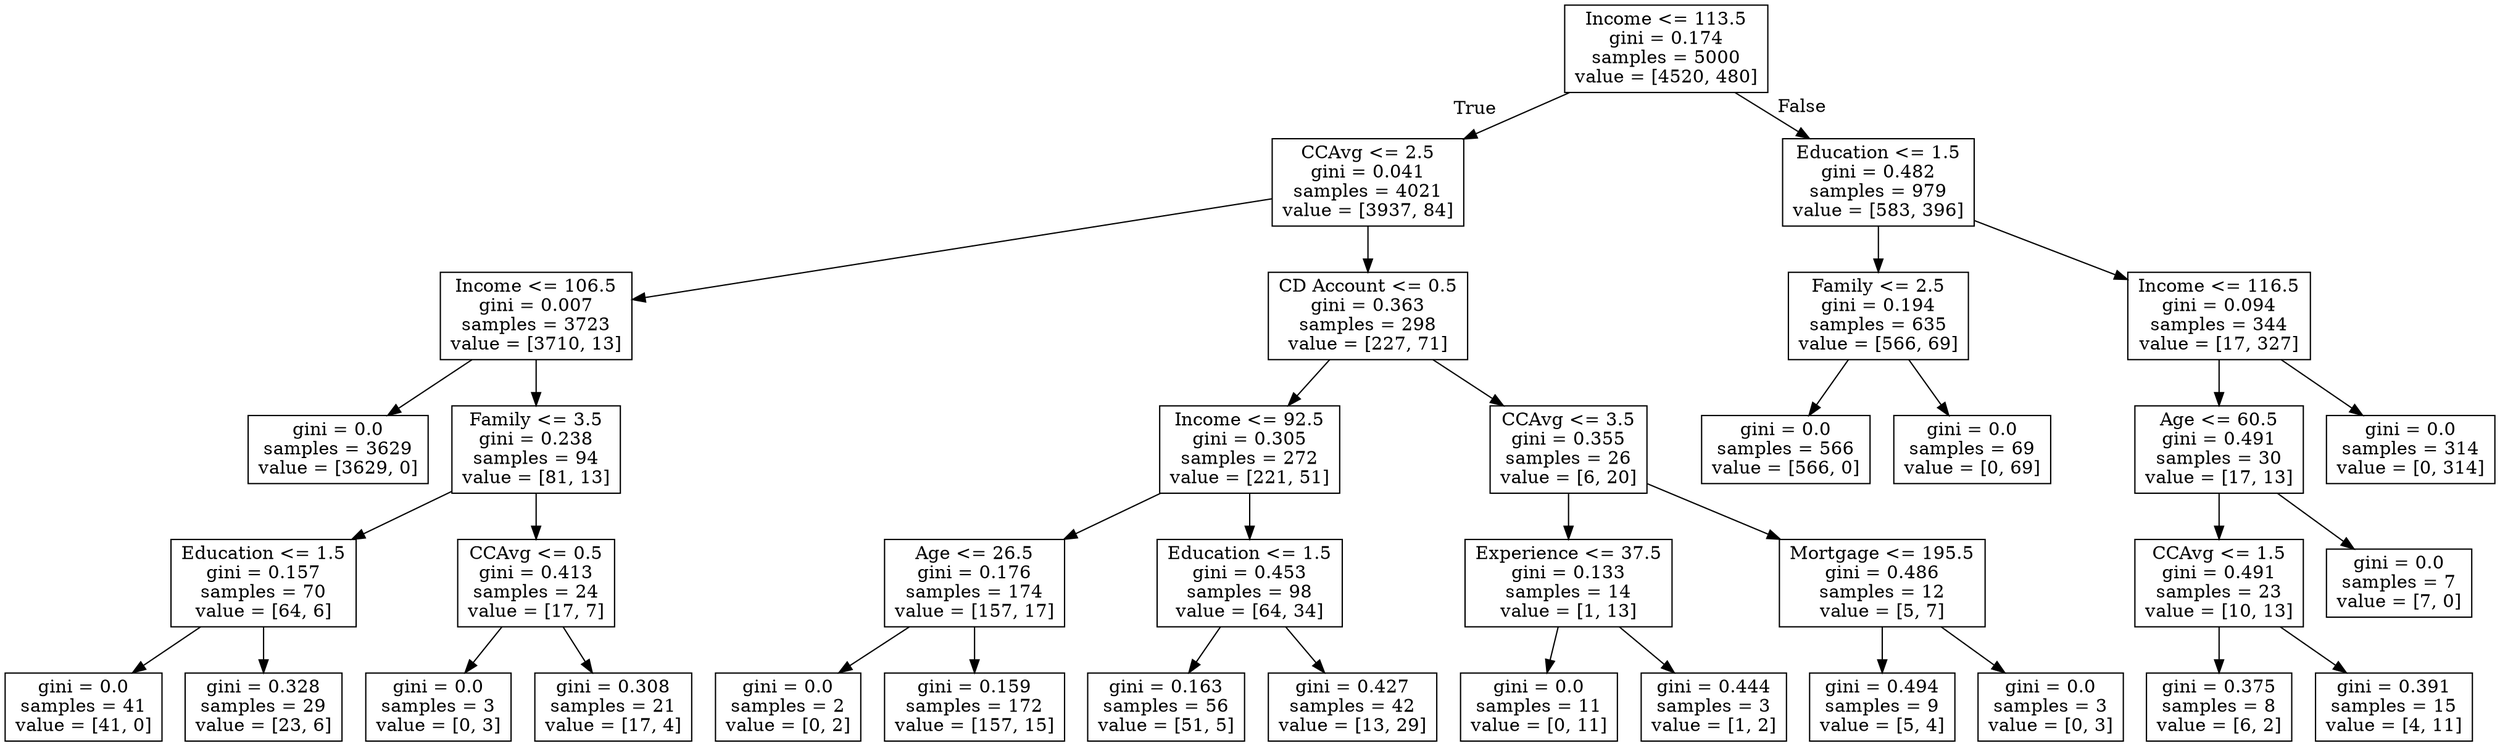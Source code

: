 digraph Tree {
node [shape=box] ;
0 [label="Income <= 113.5\ngini = 0.174\nsamples = 5000\nvalue = [4520, 480]"] ;
1 [label="CCAvg <= 2.5\ngini = 0.041\nsamples = 4021\nvalue = [3937, 84]"] ;
0 -> 1 [labeldistance=2.5, labelangle=45, headlabel="True"] ;
2 [label="Income <= 106.5\ngini = 0.007\nsamples = 3723\nvalue = [3710, 13]"] ;
1 -> 2 ;
3 [label="gini = 0.0\nsamples = 3629\nvalue = [3629, 0]"] ;
2 -> 3 ;
4 [label="Family <= 3.5\ngini = 0.238\nsamples = 94\nvalue = [81, 13]"] ;
2 -> 4 ;
5 [label="Education <= 1.5\ngini = 0.157\nsamples = 70\nvalue = [64, 6]"] ;
4 -> 5 ;
6 [label="gini = 0.0\nsamples = 41\nvalue = [41, 0]"] ;
5 -> 6 ;
7 [label="gini = 0.328\nsamples = 29\nvalue = [23, 6]"] ;
5 -> 7 ;
8 [label="CCAvg <= 0.5\ngini = 0.413\nsamples = 24\nvalue = [17, 7]"] ;
4 -> 8 ;
9 [label="gini = 0.0\nsamples = 3\nvalue = [0, 3]"] ;
8 -> 9 ;
10 [label="gini = 0.308\nsamples = 21\nvalue = [17, 4]"] ;
8 -> 10 ;
11 [label="CD Account <= 0.5\ngini = 0.363\nsamples = 298\nvalue = [227, 71]"] ;
1 -> 11 ;
12 [label="Income <= 92.5\ngini = 0.305\nsamples = 272\nvalue = [221, 51]"] ;
11 -> 12 ;
13 [label="Age <= 26.5\ngini = 0.176\nsamples = 174\nvalue = [157, 17]"] ;
12 -> 13 ;
14 [label="gini = 0.0\nsamples = 2\nvalue = [0, 2]"] ;
13 -> 14 ;
15 [label="gini = 0.159\nsamples = 172\nvalue = [157, 15]"] ;
13 -> 15 ;
16 [label="Education <= 1.5\ngini = 0.453\nsamples = 98\nvalue = [64, 34]"] ;
12 -> 16 ;
17 [label="gini = 0.163\nsamples = 56\nvalue = [51, 5]"] ;
16 -> 17 ;
18 [label="gini = 0.427\nsamples = 42\nvalue = [13, 29]"] ;
16 -> 18 ;
19 [label="CCAvg <= 3.5\ngini = 0.355\nsamples = 26\nvalue = [6, 20]"] ;
11 -> 19 ;
20 [label="Experience <= 37.5\ngini = 0.133\nsamples = 14\nvalue = [1, 13]"] ;
19 -> 20 ;
21 [label="gini = 0.0\nsamples = 11\nvalue = [0, 11]"] ;
20 -> 21 ;
22 [label="gini = 0.444\nsamples = 3\nvalue = [1, 2]"] ;
20 -> 22 ;
23 [label="Mortgage <= 195.5\ngini = 0.486\nsamples = 12\nvalue = [5, 7]"] ;
19 -> 23 ;
24 [label="gini = 0.494\nsamples = 9\nvalue = [5, 4]"] ;
23 -> 24 ;
25 [label="gini = 0.0\nsamples = 3\nvalue = [0, 3]"] ;
23 -> 25 ;
26 [label="Education <= 1.5\ngini = 0.482\nsamples = 979\nvalue = [583, 396]"] ;
0 -> 26 [labeldistance=2.5, labelangle=-45, headlabel="False"] ;
27 [label="Family <= 2.5\ngini = 0.194\nsamples = 635\nvalue = [566, 69]"] ;
26 -> 27 ;
28 [label="gini = 0.0\nsamples = 566\nvalue = [566, 0]"] ;
27 -> 28 ;
29 [label="gini = 0.0\nsamples = 69\nvalue = [0, 69]"] ;
27 -> 29 ;
30 [label="Income <= 116.5\ngini = 0.094\nsamples = 344\nvalue = [17, 327]"] ;
26 -> 30 ;
31 [label="Age <= 60.5\ngini = 0.491\nsamples = 30\nvalue = [17, 13]"] ;
30 -> 31 ;
32 [label="CCAvg <= 1.5\ngini = 0.491\nsamples = 23\nvalue = [10, 13]"] ;
31 -> 32 ;
33 [label="gini = 0.375\nsamples = 8\nvalue = [6, 2]"] ;
32 -> 33 ;
34 [label="gini = 0.391\nsamples = 15\nvalue = [4, 11]"] ;
32 -> 34 ;
35 [label="gini = 0.0\nsamples = 7\nvalue = [7, 0]"] ;
31 -> 35 ;
36 [label="gini = 0.0\nsamples = 314\nvalue = [0, 314]"] ;
30 -> 36 ;
}
